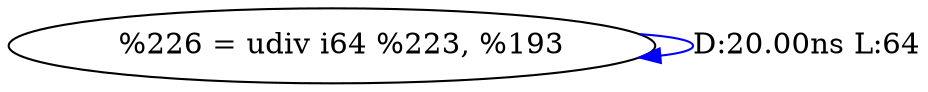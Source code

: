digraph {
Node0x3d05960[label="  %226 = udiv i64 %223, %193"];
Node0x3d05960 -> Node0x3d05960[label="D:20.00ns L:64",color=blue];
}

